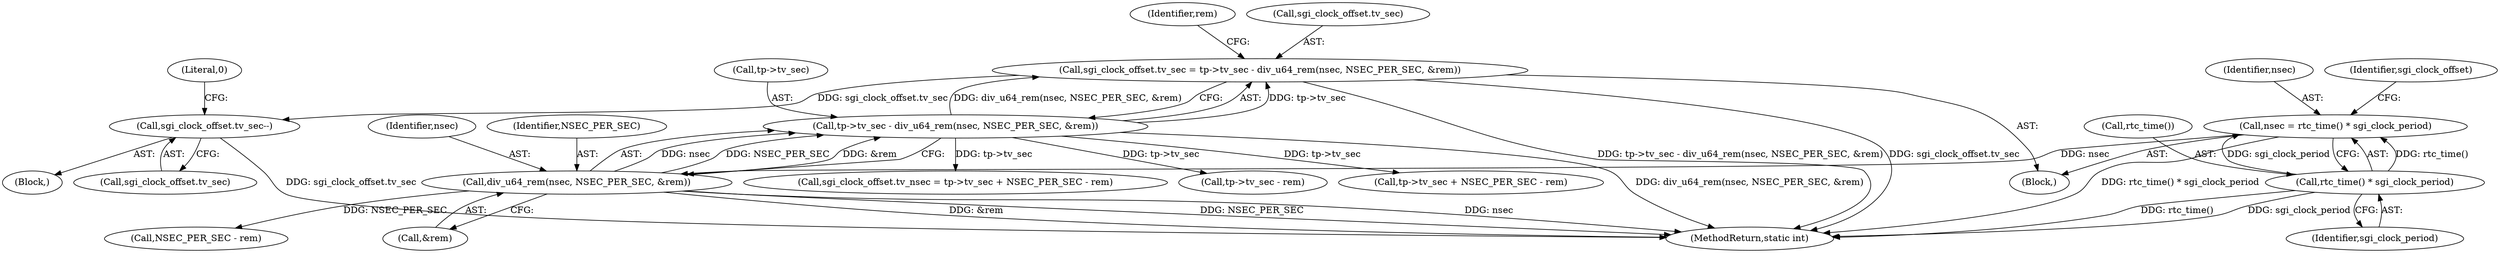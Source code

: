 digraph "0_linux_f8bd2258e2d520dff28c855658bd24bdafb5102d_1@integer" {
"1000111" [label="(Call,sgi_clock_offset.tv_sec = tp->tv_sec - div_u64_rem(nsec, NSEC_PER_SEC, &rem))"];
"1000115" [label="(Call,tp->tv_sec - div_u64_rem(nsec, NSEC_PER_SEC, &rem))"];
"1000119" [label="(Call,div_u64_rem(nsec, NSEC_PER_SEC, &rem))"];
"1000106" [label="(Call,nsec = rtc_time() * sgi_clock_period)"];
"1000108" [label="(Call,rtc_time() * sgi_clock_period)"];
"1000152" [label="(Call,sgi_clock_offset.tv_sec--)"];
"1000116" [label="(Call,tp->tv_sec)"];
"1000141" [label="(Call,sgi_clock_offset.tv_nsec = tp->tv_sec + NSEC_PER_SEC - rem)"];
"1000134" [label="(Call,tp->tv_sec - rem)"];
"1000152" [label="(Call,sgi_clock_offset.tv_sec--)"];
"1000115" [label="(Call,tp->tv_sec - div_u64_rem(nsec, NSEC_PER_SEC, &rem))"];
"1000119" [label="(Call,div_u64_rem(nsec, NSEC_PER_SEC, &rem))"];
"1000120" [label="(Identifier,nsec)"];
"1000140" [label="(Block,)"];
"1000110" [label="(Identifier,sgi_clock_period)"];
"1000145" [label="(Call,tp->tv_sec + NSEC_PER_SEC - rem)"];
"1000157" [label="(Literal,0)"];
"1000108" [label="(Call,rtc_time() * sgi_clock_period)"];
"1000126" [label="(Identifier,rem)"];
"1000107" [label="(Identifier,nsec)"];
"1000103" [label="(Block,)"];
"1000121" [label="(Identifier,NSEC_PER_SEC)"];
"1000112" [label="(Call,sgi_clock_offset.tv_sec)"];
"1000111" [label="(Call,sgi_clock_offset.tv_sec = tp->tv_sec - div_u64_rem(nsec, NSEC_PER_SEC, &rem))"];
"1000106" [label="(Call,nsec = rtc_time() * sgi_clock_period)"];
"1000158" [label="(MethodReturn,static int)"];
"1000149" [label="(Call,NSEC_PER_SEC - rem)"];
"1000113" [label="(Identifier,sgi_clock_offset)"];
"1000153" [label="(Call,sgi_clock_offset.tv_sec)"];
"1000109" [label="(Call,rtc_time())"];
"1000122" [label="(Call,&rem)"];
"1000111" -> "1000103"  [label="AST: "];
"1000111" -> "1000115"  [label="CFG: "];
"1000112" -> "1000111"  [label="AST: "];
"1000115" -> "1000111"  [label="AST: "];
"1000126" -> "1000111"  [label="CFG: "];
"1000111" -> "1000158"  [label="DDG: tp->tv_sec - div_u64_rem(nsec, NSEC_PER_SEC, &rem)"];
"1000111" -> "1000158"  [label="DDG: sgi_clock_offset.tv_sec"];
"1000115" -> "1000111"  [label="DDG: tp->tv_sec"];
"1000115" -> "1000111"  [label="DDG: div_u64_rem(nsec, NSEC_PER_SEC, &rem)"];
"1000111" -> "1000152"  [label="DDG: sgi_clock_offset.tv_sec"];
"1000115" -> "1000119"  [label="CFG: "];
"1000116" -> "1000115"  [label="AST: "];
"1000119" -> "1000115"  [label="AST: "];
"1000115" -> "1000158"  [label="DDG: div_u64_rem(nsec, NSEC_PER_SEC, &rem)"];
"1000119" -> "1000115"  [label="DDG: nsec"];
"1000119" -> "1000115"  [label="DDG: NSEC_PER_SEC"];
"1000119" -> "1000115"  [label="DDG: &rem"];
"1000115" -> "1000134"  [label="DDG: tp->tv_sec"];
"1000115" -> "1000141"  [label="DDG: tp->tv_sec"];
"1000115" -> "1000145"  [label="DDG: tp->tv_sec"];
"1000119" -> "1000122"  [label="CFG: "];
"1000120" -> "1000119"  [label="AST: "];
"1000121" -> "1000119"  [label="AST: "];
"1000122" -> "1000119"  [label="AST: "];
"1000119" -> "1000158"  [label="DDG: NSEC_PER_SEC"];
"1000119" -> "1000158"  [label="DDG: nsec"];
"1000119" -> "1000158"  [label="DDG: &rem"];
"1000106" -> "1000119"  [label="DDG: nsec"];
"1000119" -> "1000149"  [label="DDG: NSEC_PER_SEC"];
"1000106" -> "1000103"  [label="AST: "];
"1000106" -> "1000108"  [label="CFG: "];
"1000107" -> "1000106"  [label="AST: "];
"1000108" -> "1000106"  [label="AST: "];
"1000113" -> "1000106"  [label="CFG: "];
"1000106" -> "1000158"  [label="DDG: rtc_time() * sgi_clock_period"];
"1000108" -> "1000106"  [label="DDG: rtc_time()"];
"1000108" -> "1000106"  [label="DDG: sgi_clock_period"];
"1000108" -> "1000110"  [label="CFG: "];
"1000109" -> "1000108"  [label="AST: "];
"1000110" -> "1000108"  [label="AST: "];
"1000108" -> "1000158"  [label="DDG: sgi_clock_period"];
"1000108" -> "1000158"  [label="DDG: rtc_time()"];
"1000152" -> "1000140"  [label="AST: "];
"1000152" -> "1000153"  [label="CFG: "];
"1000153" -> "1000152"  [label="AST: "];
"1000157" -> "1000152"  [label="CFG: "];
"1000152" -> "1000158"  [label="DDG: sgi_clock_offset.tv_sec"];
}
